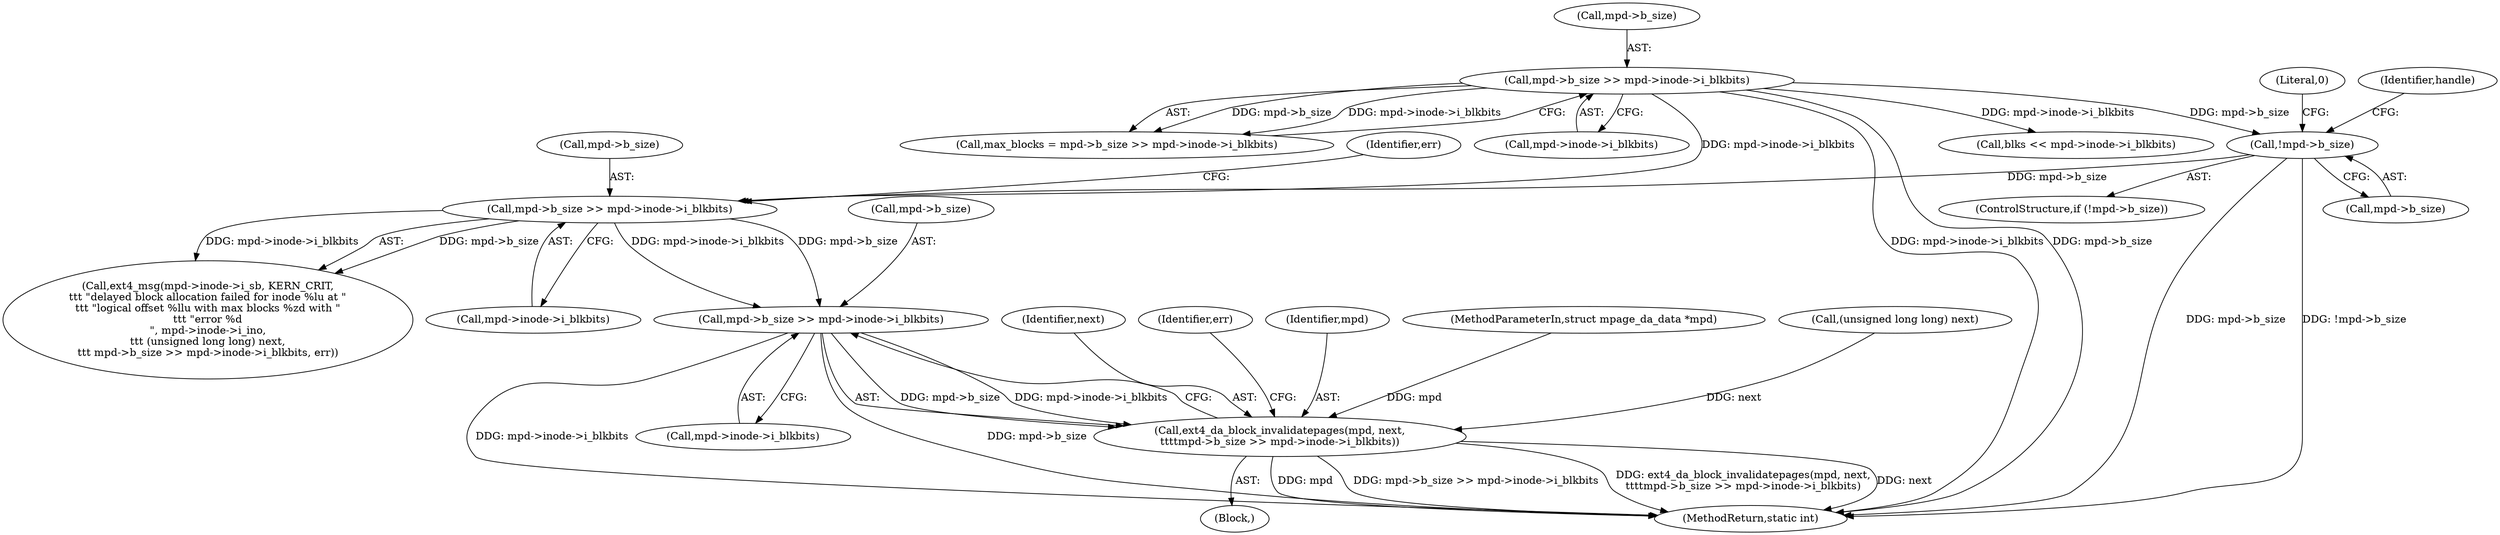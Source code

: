 digraph "0_linux_744692dc059845b2a3022119871846e74d4f6e11_14@pointer" {
"1000285" [label="(Call,mpd->b_size >> mpd->inode->i_blkbits)"];
"1000262" [label="(Call,mpd->b_size >> mpd->inode->i_blkbits)"];
"1000174" [label="(Call,!mpd->b_size)"];
"1000123" [label="(Call,mpd->b_size >> mpd->inode->i_blkbits)"];
"1000282" [label="(Call,ext4_da_block_invalidatepages(mpd, next,\n\t\t\t\tmpd->b_size >> mpd->inode->i_blkbits))"];
"1000282" [label="(Call,ext4_da_block_invalidatepages(mpd, next,\n\t\t\t\tmpd->b_size >> mpd->inode->i_blkbits))"];
"1000246" [label="(Call,ext4_msg(mpd->inode->i_sb, KERN_CRIT,\n\t\t\t \"delayed block allocation failed for inode %lu at \"\n\t\t\t \"logical offset %llu with max blocks %zd with \"\n\t\t\t \"error %d\n\", mpd->inode->i_ino,\n\t\t\t (unsigned long long) next,\n\t\t\t mpd->b_size >> mpd->inode->i_blkbits, err))"];
"1000175" [label="(Call,mpd->b_size)"];
"1000109" [label="(MethodParameterIn,struct mpage_da_data *mpd)"];
"1000302" [label="(Call,blks << mpd->inode->i_blkbits)"];
"1000179" [label="(Literal,0)"];
"1000271" [label="(Identifier,err)"];
"1000174" [label="(Call,!mpd->b_size)"];
"1000259" [label="(Call,(unsigned long long) next)"];
"1000284" [label="(Identifier,next)"];
"1000262" [label="(Call,mpd->b_size >> mpd->inode->i_blkbits)"];
"1000181" [label="(Identifier,handle)"];
"1000285" [label="(Call,mpd->b_size >> mpd->inode->i_blkbits)"];
"1000295" [label="(Identifier,err)"];
"1000289" [label="(Call,mpd->inode->i_blkbits)"];
"1000173" [label="(ControlStructure,if (!mpd->b_size))"];
"1000127" [label="(Call,mpd->inode->i_blkbits)"];
"1000215" [label="(Block,)"];
"1000121" [label="(Call,max_blocks = mpd->b_size >> mpd->inode->i_blkbits)"];
"1000286" [label="(Call,mpd->b_size)"];
"1000266" [label="(Call,mpd->inode->i_blkbits)"];
"1000283" [label="(Identifier,mpd)"];
"1000263" [label="(Call,mpd->b_size)"];
"1000123" [label="(Call,mpd->b_size >> mpd->inode->i_blkbits)"];
"1000391" [label="(MethodReturn,static int)"];
"1000124" [label="(Call,mpd->b_size)"];
"1000285" -> "1000282"  [label="AST: "];
"1000285" -> "1000289"  [label="CFG: "];
"1000286" -> "1000285"  [label="AST: "];
"1000289" -> "1000285"  [label="AST: "];
"1000282" -> "1000285"  [label="CFG: "];
"1000285" -> "1000391"  [label="DDG: mpd->b_size"];
"1000285" -> "1000391"  [label="DDG: mpd->inode->i_blkbits"];
"1000285" -> "1000282"  [label="DDG: mpd->b_size"];
"1000285" -> "1000282"  [label="DDG: mpd->inode->i_blkbits"];
"1000262" -> "1000285"  [label="DDG: mpd->b_size"];
"1000262" -> "1000285"  [label="DDG: mpd->inode->i_blkbits"];
"1000262" -> "1000246"  [label="AST: "];
"1000262" -> "1000266"  [label="CFG: "];
"1000263" -> "1000262"  [label="AST: "];
"1000266" -> "1000262"  [label="AST: "];
"1000271" -> "1000262"  [label="CFG: "];
"1000262" -> "1000246"  [label="DDG: mpd->b_size"];
"1000262" -> "1000246"  [label="DDG: mpd->inode->i_blkbits"];
"1000174" -> "1000262"  [label="DDG: mpd->b_size"];
"1000123" -> "1000262"  [label="DDG: mpd->inode->i_blkbits"];
"1000174" -> "1000173"  [label="AST: "];
"1000174" -> "1000175"  [label="CFG: "];
"1000175" -> "1000174"  [label="AST: "];
"1000179" -> "1000174"  [label="CFG: "];
"1000181" -> "1000174"  [label="CFG: "];
"1000174" -> "1000391"  [label="DDG: !mpd->b_size"];
"1000174" -> "1000391"  [label="DDG: mpd->b_size"];
"1000123" -> "1000174"  [label="DDG: mpd->b_size"];
"1000123" -> "1000121"  [label="AST: "];
"1000123" -> "1000127"  [label="CFG: "];
"1000124" -> "1000123"  [label="AST: "];
"1000127" -> "1000123"  [label="AST: "];
"1000121" -> "1000123"  [label="CFG: "];
"1000123" -> "1000391"  [label="DDG: mpd->inode->i_blkbits"];
"1000123" -> "1000391"  [label="DDG: mpd->b_size"];
"1000123" -> "1000121"  [label="DDG: mpd->b_size"];
"1000123" -> "1000121"  [label="DDG: mpd->inode->i_blkbits"];
"1000123" -> "1000302"  [label="DDG: mpd->inode->i_blkbits"];
"1000282" -> "1000215"  [label="AST: "];
"1000283" -> "1000282"  [label="AST: "];
"1000284" -> "1000282"  [label="AST: "];
"1000295" -> "1000282"  [label="CFG: "];
"1000282" -> "1000391"  [label="DDG: mpd->b_size >> mpd->inode->i_blkbits"];
"1000282" -> "1000391"  [label="DDG: ext4_da_block_invalidatepages(mpd, next,\n\t\t\t\tmpd->b_size >> mpd->inode->i_blkbits)"];
"1000282" -> "1000391"  [label="DDG: next"];
"1000282" -> "1000391"  [label="DDG: mpd"];
"1000109" -> "1000282"  [label="DDG: mpd"];
"1000259" -> "1000282"  [label="DDG: next"];
}
